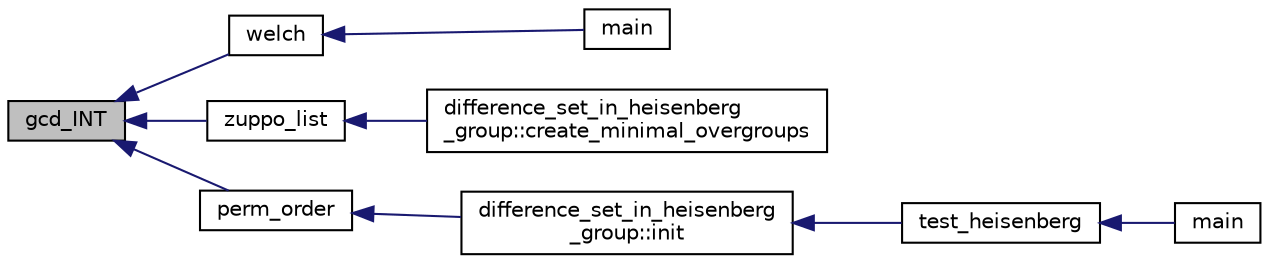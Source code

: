 digraph "gcd_INT"
{
  edge [fontname="Helvetica",fontsize="10",labelfontname="Helvetica",labelfontsize="10"];
  node [fontname="Helvetica",fontsize="10",shape=record];
  rankdir="LR";
  Node138 [label="gcd_INT",height=0.2,width=0.4,color="black", fillcolor="grey75", style="filled", fontcolor="black"];
  Node138 -> Node139 [dir="back",color="midnightblue",fontsize="10",style="solid",fontname="Helvetica"];
  Node139 [label="welch",height=0.2,width=0.4,color="black", fillcolor="white", style="filled",URL="$d6/d90/costas_8_c.html#a1be7f35236ad96218a7433ee282d50a8"];
  Node139 -> Node140 [dir="back",color="midnightblue",fontsize="10",style="solid",fontname="Helvetica"];
  Node140 [label="main",height=0.2,width=0.4,color="black", fillcolor="white", style="filled",URL="$d6/d90/costas_8_c.html#a3c04138a5bfe5d72780bb7e82a18e627"];
  Node138 -> Node141 [dir="back",color="midnightblue",fontsize="10",style="solid",fontname="Helvetica"];
  Node141 [label="zuppo_list",height=0.2,width=0.4,color="black", fillcolor="white", style="filled",URL="$d7/db9/tao_8_c.html#a290fcabb3c135982f9302fa564486b3b"];
  Node141 -> Node142 [dir="back",color="midnightblue",fontsize="10",style="solid",fontname="Helvetica"];
  Node142 [label="difference_set_in_heisenberg\l_group::create_minimal_overgroups",height=0.2,width=0.4,color="black", fillcolor="white", style="filled",URL="$de/d8a/classdifference__set__in__heisenberg__group.html#a9bde5ad5da3ebaebf98fbfd3e8110b79"];
  Node138 -> Node143 [dir="back",color="midnightblue",fontsize="10",style="solid",fontname="Helvetica"];
  Node143 [label="perm_order",height=0.2,width=0.4,color="black", fillcolor="white", style="filled",URL="$d2/d23/combinatorics_8h.html#a5344e78dec0adb27841bbff91ae1cdce"];
  Node143 -> Node144 [dir="back",color="midnightblue",fontsize="10",style="solid",fontname="Helvetica"];
  Node144 [label="difference_set_in_heisenberg\l_group::init",height=0.2,width=0.4,color="black", fillcolor="white", style="filled",URL="$de/d8a/classdifference__set__in__heisenberg__group.html#ab44797f49aa0c8858e79cdb118c0bfd4"];
  Node144 -> Node145 [dir="back",color="midnightblue",fontsize="10",style="solid",fontname="Helvetica"];
  Node145 [label="test_heisenberg",height=0.2,width=0.4,color="black", fillcolor="white", style="filled",URL="$d7/db9/tao_8_c.html#a87d0c5c3b1f228ddbc4f326d3b662c24"];
  Node145 -> Node146 [dir="back",color="midnightblue",fontsize="10",style="solid",fontname="Helvetica"];
  Node146 [label="main",height=0.2,width=0.4,color="black", fillcolor="white", style="filled",URL="$d7/db9/tao_8_c.html#a3c04138a5bfe5d72780bb7e82a18e627"];
}
